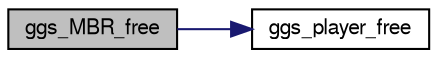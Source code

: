 digraph "ggs_MBR_free"
{
 // LATEX_PDF_SIZE
  bgcolor="transparent";
  edge [fontname="FreeSans",fontsize="10",labelfontname="FreeSans",labelfontsize="10"];
  node [fontname="FreeSans",fontsize="10",shape=record];
  rankdir="LR";
  Node1 [label="ggs_MBR_free",height=0.2,width=0.4,color="black", fillcolor="grey75", style="filled", fontcolor="black",tooltip="ggs_MBR_free"];
  Node1 -> Node2 [color="midnightblue",fontsize="10",style="solid",fontname="FreeSans"];
  Node2 [label="ggs_player_free",height=0.2,width=0.4,color="black",URL="$ggs_8c.html#a77c0d2ad220d957435d2f5ebd1132b90",tooltip="ggs_player_free"];
}
